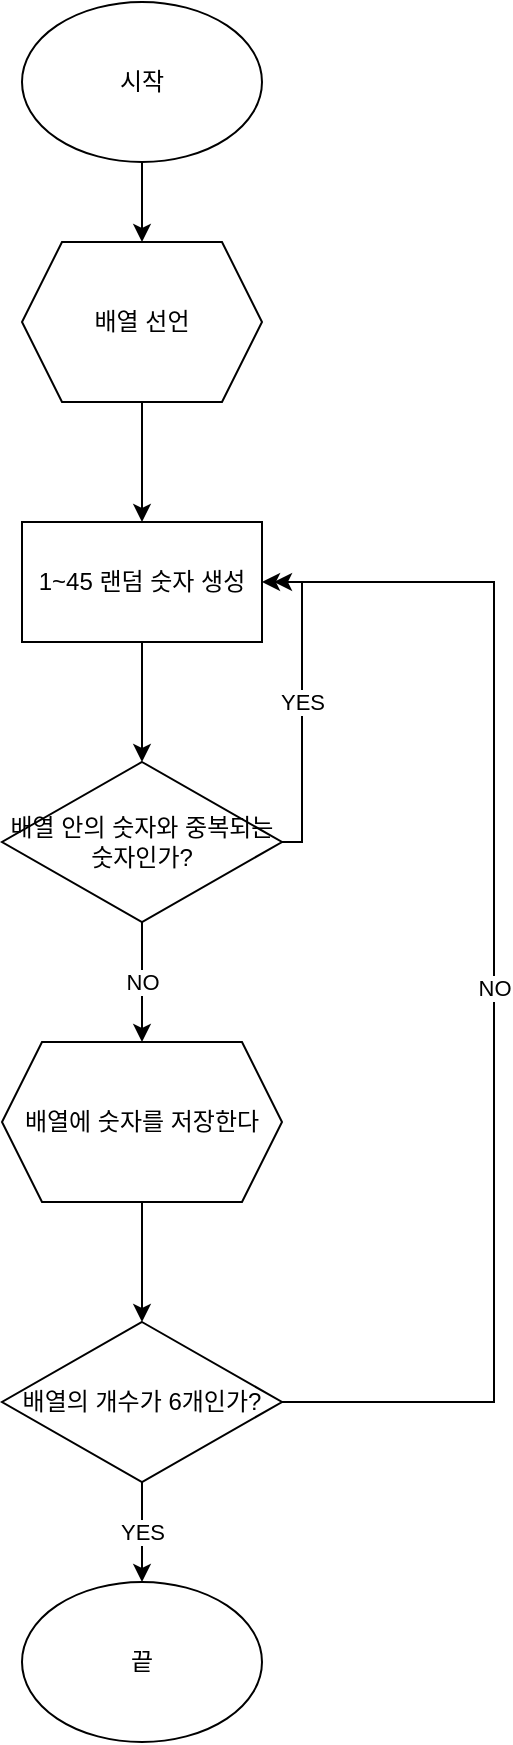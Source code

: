 <mxfile version="20.0.4" type="github"><diagram id="HF4N7iGn2KzaWlGejx79" name="Page-1"><mxGraphModel dx="830" dy="563" grid="1" gridSize="10" guides="1" tooltips="1" connect="1" arrows="1" fold="1" page="1" pageScale="1" pageWidth="827" pageHeight="1169" math="0" shadow="0"><root><mxCell id="0"/><mxCell id="1" parent="0"/><mxCell id="5-HhmKQXQZK3oM19fx7k-11" value="" style="edgeStyle=orthogonalEdgeStyle;rounded=0;orthogonalLoop=1;jettySize=auto;html=1;" edge="1" parent="1" source="5-HhmKQXQZK3oM19fx7k-1" target="5-HhmKQXQZK3oM19fx7k-10"><mxGeometry relative="1" as="geometry"/></mxCell><mxCell id="5-HhmKQXQZK3oM19fx7k-1" value="시작" style="ellipse;whiteSpace=wrap;html=1;" vertex="1" parent="1"><mxGeometry x="354" y="40" width="120" height="80" as="geometry"/></mxCell><mxCell id="5-HhmKQXQZK3oM19fx7k-14" value="" style="edgeStyle=orthogonalEdgeStyle;rounded=0;orthogonalLoop=1;jettySize=auto;html=1;" edge="1" parent="1" source="5-HhmKQXQZK3oM19fx7k-10" target="5-HhmKQXQZK3oM19fx7k-13"><mxGeometry relative="1" as="geometry"/></mxCell><mxCell id="5-HhmKQXQZK3oM19fx7k-10" value="배열 선언" style="shape=hexagon;perimeter=hexagonPerimeter2;whiteSpace=wrap;html=1;fixedSize=1;" vertex="1" parent="1"><mxGeometry x="354" y="160" width="120" height="80" as="geometry"/></mxCell><mxCell id="5-HhmKQXQZK3oM19fx7k-16" value="" style="edgeStyle=orthogonalEdgeStyle;rounded=0;orthogonalLoop=1;jettySize=auto;html=1;" edge="1" parent="1" source="5-HhmKQXQZK3oM19fx7k-13" target="5-HhmKQXQZK3oM19fx7k-15"><mxGeometry relative="1" as="geometry"/></mxCell><mxCell id="5-HhmKQXQZK3oM19fx7k-13" value="1~45 랜덤 숫자 생성" style="rounded=0;whiteSpace=wrap;html=1;" vertex="1" parent="1"><mxGeometry x="354" y="300" width="120" height="60" as="geometry"/></mxCell><mxCell id="5-HhmKQXQZK3oM19fx7k-17" value="YES" style="edgeStyle=orthogonalEdgeStyle;rounded=0;orthogonalLoop=1;jettySize=auto;html=1;entryX=1;entryY=0.5;entryDx=0;entryDy=0;" edge="1" parent="1" source="5-HhmKQXQZK3oM19fx7k-15" target="5-HhmKQXQZK3oM19fx7k-13"><mxGeometry relative="1" as="geometry"><Array as="points"><mxPoint x="494" y="460"/><mxPoint x="494" y="330"/></Array></mxGeometry></mxCell><mxCell id="5-HhmKQXQZK3oM19fx7k-19" value="NO" style="edgeStyle=orthogonalEdgeStyle;rounded=0;orthogonalLoop=1;jettySize=auto;html=1;entryX=0.5;entryY=0;entryDx=0;entryDy=0;" edge="1" parent="1" source="5-HhmKQXQZK3oM19fx7k-15" target="5-HhmKQXQZK3oM19fx7k-20"><mxGeometry relative="1" as="geometry"><mxPoint x="414" y="545" as="targetPoint"/></mxGeometry></mxCell><mxCell id="5-HhmKQXQZK3oM19fx7k-15" value="배열 안의 숫자와 중복되는 숫자인가?" style="rhombus;whiteSpace=wrap;html=1;" vertex="1" parent="1"><mxGeometry x="344" y="420" width="140" height="80" as="geometry"/></mxCell><mxCell id="5-HhmKQXQZK3oM19fx7k-23" value="" style="edgeStyle=orthogonalEdgeStyle;rounded=0;orthogonalLoop=1;jettySize=auto;html=1;" edge="1" parent="1" source="5-HhmKQXQZK3oM19fx7k-20" target="5-HhmKQXQZK3oM19fx7k-22"><mxGeometry relative="1" as="geometry"/></mxCell><mxCell id="5-HhmKQXQZK3oM19fx7k-20" value="배열에 숫자를 저장한다" style="shape=hexagon;perimeter=hexagonPerimeter2;whiteSpace=wrap;html=1;fixedSize=1;" vertex="1" parent="1"><mxGeometry x="344" y="560" width="140" height="80" as="geometry"/></mxCell><mxCell id="5-HhmKQXQZK3oM19fx7k-25" value="YES" style="edgeStyle=orthogonalEdgeStyle;rounded=0;orthogonalLoop=1;jettySize=auto;html=1;" edge="1" parent="1" source="5-HhmKQXQZK3oM19fx7k-22" target="5-HhmKQXQZK3oM19fx7k-24"><mxGeometry relative="1" as="geometry"/></mxCell><mxCell id="5-HhmKQXQZK3oM19fx7k-27" value="NO" style="edgeStyle=orthogonalEdgeStyle;rounded=0;orthogonalLoop=1;jettySize=auto;html=1;" edge="1" parent="1" source="5-HhmKQXQZK3oM19fx7k-22"><mxGeometry relative="1" as="geometry"><mxPoint x="480" y="330" as="targetPoint"/><Array as="points"><mxPoint x="590" y="740"/><mxPoint x="590" y="330"/></Array></mxGeometry></mxCell><mxCell id="5-HhmKQXQZK3oM19fx7k-22" value="배열의 개수가 6개인가?" style="rhombus;whiteSpace=wrap;html=1;" vertex="1" parent="1"><mxGeometry x="344" y="700" width="140" height="80" as="geometry"/></mxCell><mxCell id="5-HhmKQXQZK3oM19fx7k-24" value="끝" style="ellipse;whiteSpace=wrap;html=1;" vertex="1" parent="1"><mxGeometry x="354" y="830" width="120" height="80" as="geometry"/></mxCell></root></mxGraphModel></diagram></mxfile>